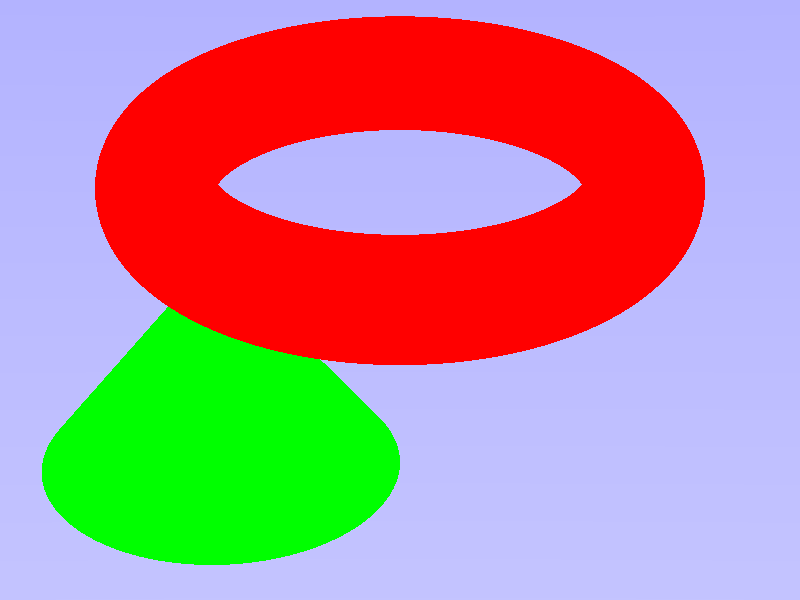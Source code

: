 #include "colors.inc"  

camera { 
  location <0,0,-50>
  look_at <0,0,0>
  angle 15
}

light_source{  
  <4, 6, -10>  
  White
}  

sky_sphere {
  pigment {   
    gradient y
    color_map {  
      [0 color White]
      [1 color Blue]
    }
    scale 2
    translate <0, 1, 0>
  }
}  
/*
cylinder {
  <0,-2,0>, <0,2,0>, 2
  open
  pigment { Red }
  finish {
    ambient .4 
  }
  rotate <-30,0,0>
  translate <3,0,0>
} // end of cylinder       

box {
  <-1,-2,-1>, <1,2,1>  
  pigment { Red }
  finish {
    ambient .4 
  }
  rotate <-30,20,0>
  translate <-2,0,0>
} // end of box
*/
cone {
  //<0,-2,0>, 3, <0,2,0>, 1
  <0,-2,0>, 3, <0,2,0>, 0
  pigment { Green }
  finish {
    ambient .4 
  }
  rotate <-30,0,0>
  translate <-3,-1,0>
} // end of cone

torus {
  4, 1 
  pigment { Red }
  finish {
    ambient .4 
  }
  rotate <-30,0,0>
  translate <0,2,0>
}